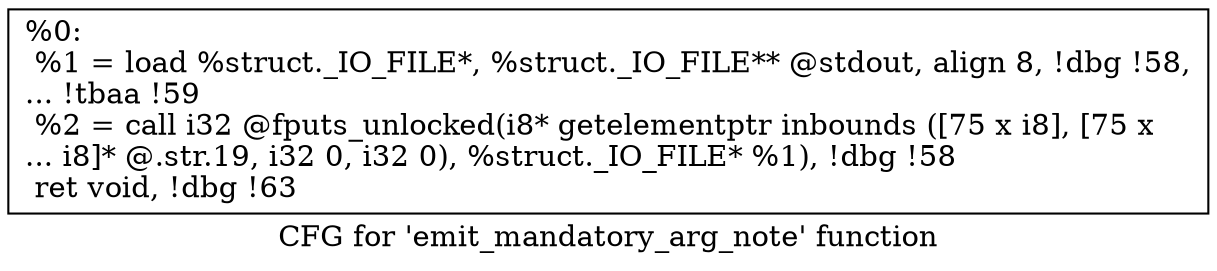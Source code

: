 digraph "CFG for 'emit_mandatory_arg_note' function" {
	label="CFG for 'emit_mandatory_arg_note' function";

	Node0x1fbf7a0 [shape=record,label="{%0:\l  %1 = load %struct._IO_FILE*, %struct._IO_FILE** @stdout, align 8, !dbg !58,\l... !tbaa !59\l  %2 = call i32 @fputs_unlocked(i8* getelementptr inbounds ([75 x i8], [75 x\l... i8]* @.str.19, i32 0, i32 0), %struct._IO_FILE* %1), !dbg !58\l  ret void, !dbg !63\l}"];
}
